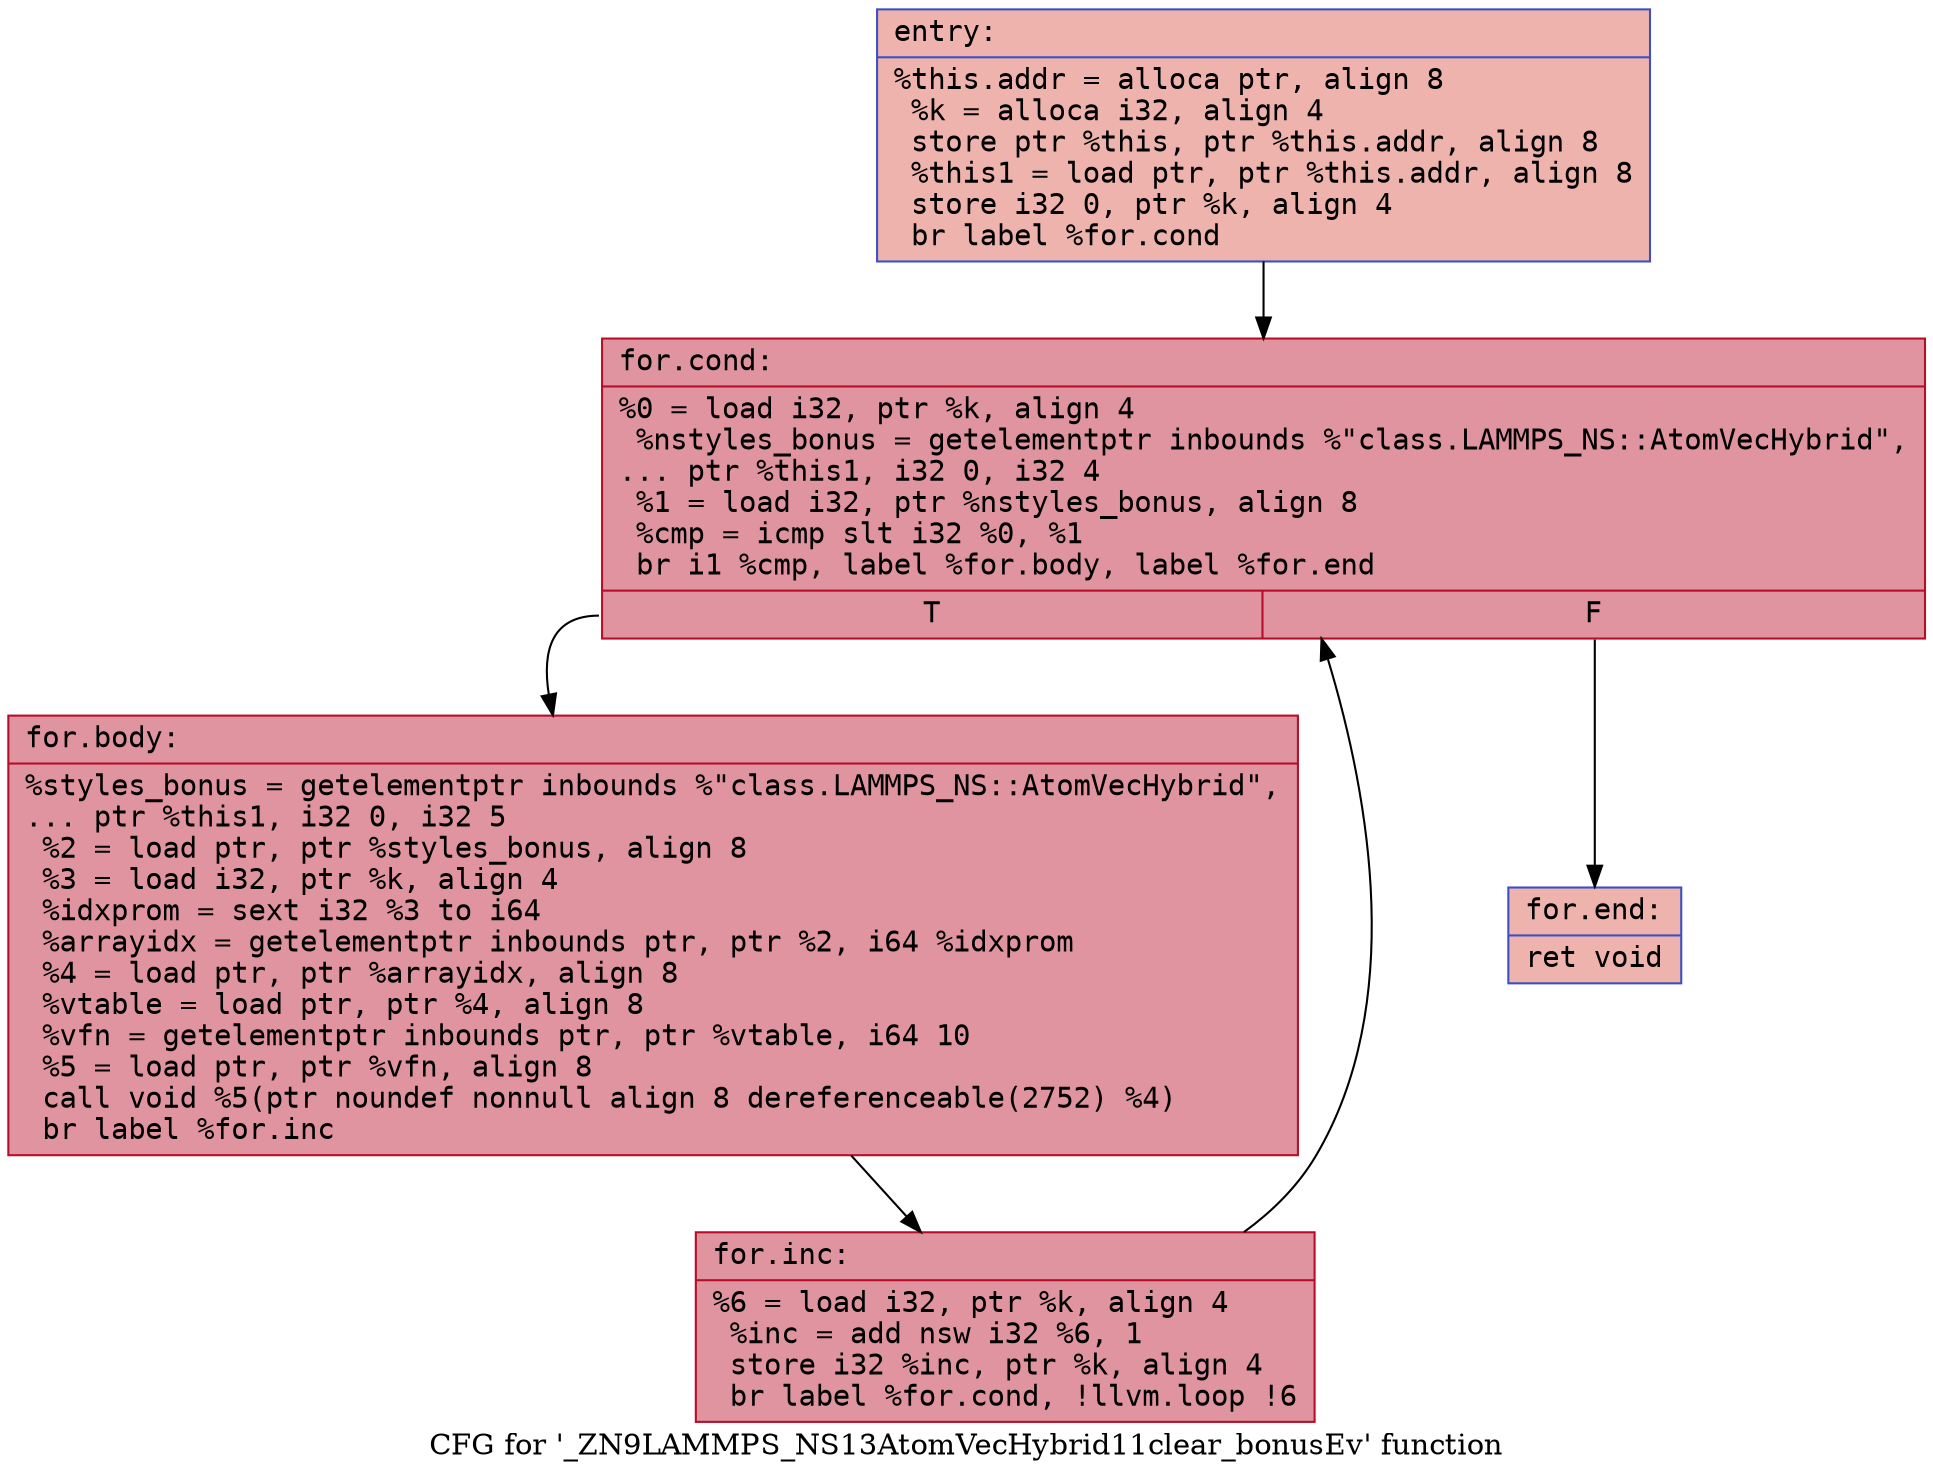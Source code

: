 digraph "CFG for '_ZN9LAMMPS_NS13AtomVecHybrid11clear_bonusEv' function" {
	label="CFG for '_ZN9LAMMPS_NS13AtomVecHybrid11clear_bonusEv' function";

	Node0x557e2af1d6e0 [shape=record,color="#3d50c3ff", style=filled, fillcolor="#d6524470" fontname="Courier",label="{entry:\l|  %this.addr = alloca ptr, align 8\l  %k = alloca i32, align 4\l  store ptr %this, ptr %this.addr, align 8\l  %this1 = load ptr, ptr %this.addr, align 8\l  store i32 0, ptr %k, align 4\l  br label %for.cond\l}"];
	Node0x557e2af1d6e0 -> Node0x557e2af1d9c0[tooltip="entry -> for.cond\nProbability 100.00%" ];
	Node0x557e2af1d9c0 [shape=record,color="#b70d28ff", style=filled, fillcolor="#b70d2870" fontname="Courier",label="{for.cond:\l|  %0 = load i32, ptr %k, align 4\l  %nstyles_bonus = getelementptr inbounds %\"class.LAMMPS_NS::AtomVecHybrid\",\l... ptr %this1, i32 0, i32 4\l  %1 = load i32, ptr %nstyles_bonus, align 8\l  %cmp = icmp slt i32 %0, %1\l  br i1 %cmp, label %for.body, label %for.end\l|{<s0>T|<s1>F}}"];
	Node0x557e2af1d9c0:s0 -> Node0x557e2af1dd50[tooltip="for.cond -> for.body\nProbability 96.88%" ];
	Node0x557e2af1d9c0:s1 -> Node0x557e2af1ddd0[tooltip="for.cond -> for.end\nProbability 3.12%" ];
	Node0x557e2af1dd50 [shape=record,color="#b70d28ff", style=filled, fillcolor="#b70d2870" fontname="Courier",label="{for.body:\l|  %styles_bonus = getelementptr inbounds %\"class.LAMMPS_NS::AtomVecHybrid\",\l... ptr %this1, i32 0, i32 5\l  %2 = load ptr, ptr %styles_bonus, align 8\l  %3 = load i32, ptr %k, align 4\l  %idxprom = sext i32 %3 to i64\l  %arrayidx = getelementptr inbounds ptr, ptr %2, i64 %idxprom\l  %4 = load ptr, ptr %arrayidx, align 8\l  %vtable = load ptr, ptr %4, align 8\l  %vfn = getelementptr inbounds ptr, ptr %vtable, i64 10\l  %5 = load ptr, ptr %vfn, align 8\l  call void %5(ptr noundef nonnull align 8 dereferenceable(2752) %4)\l  br label %for.inc\l}"];
	Node0x557e2af1dd50 -> Node0x557e2af6edd0[tooltip="for.body -> for.inc\nProbability 100.00%" ];
	Node0x557e2af6edd0 [shape=record,color="#b70d28ff", style=filled, fillcolor="#b70d2870" fontname="Courier",label="{for.inc:\l|  %6 = load i32, ptr %k, align 4\l  %inc = add nsw i32 %6, 1\l  store i32 %inc, ptr %k, align 4\l  br label %for.cond, !llvm.loop !6\l}"];
	Node0x557e2af6edd0 -> Node0x557e2af1d9c0[tooltip="for.inc -> for.cond\nProbability 100.00%" ];
	Node0x557e2af1ddd0 [shape=record,color="#3d50c3ff", style=filled, fillcolor="#d6524470" fontname="Courier",label="{for.end:\l|  ret void\l}"];
}
